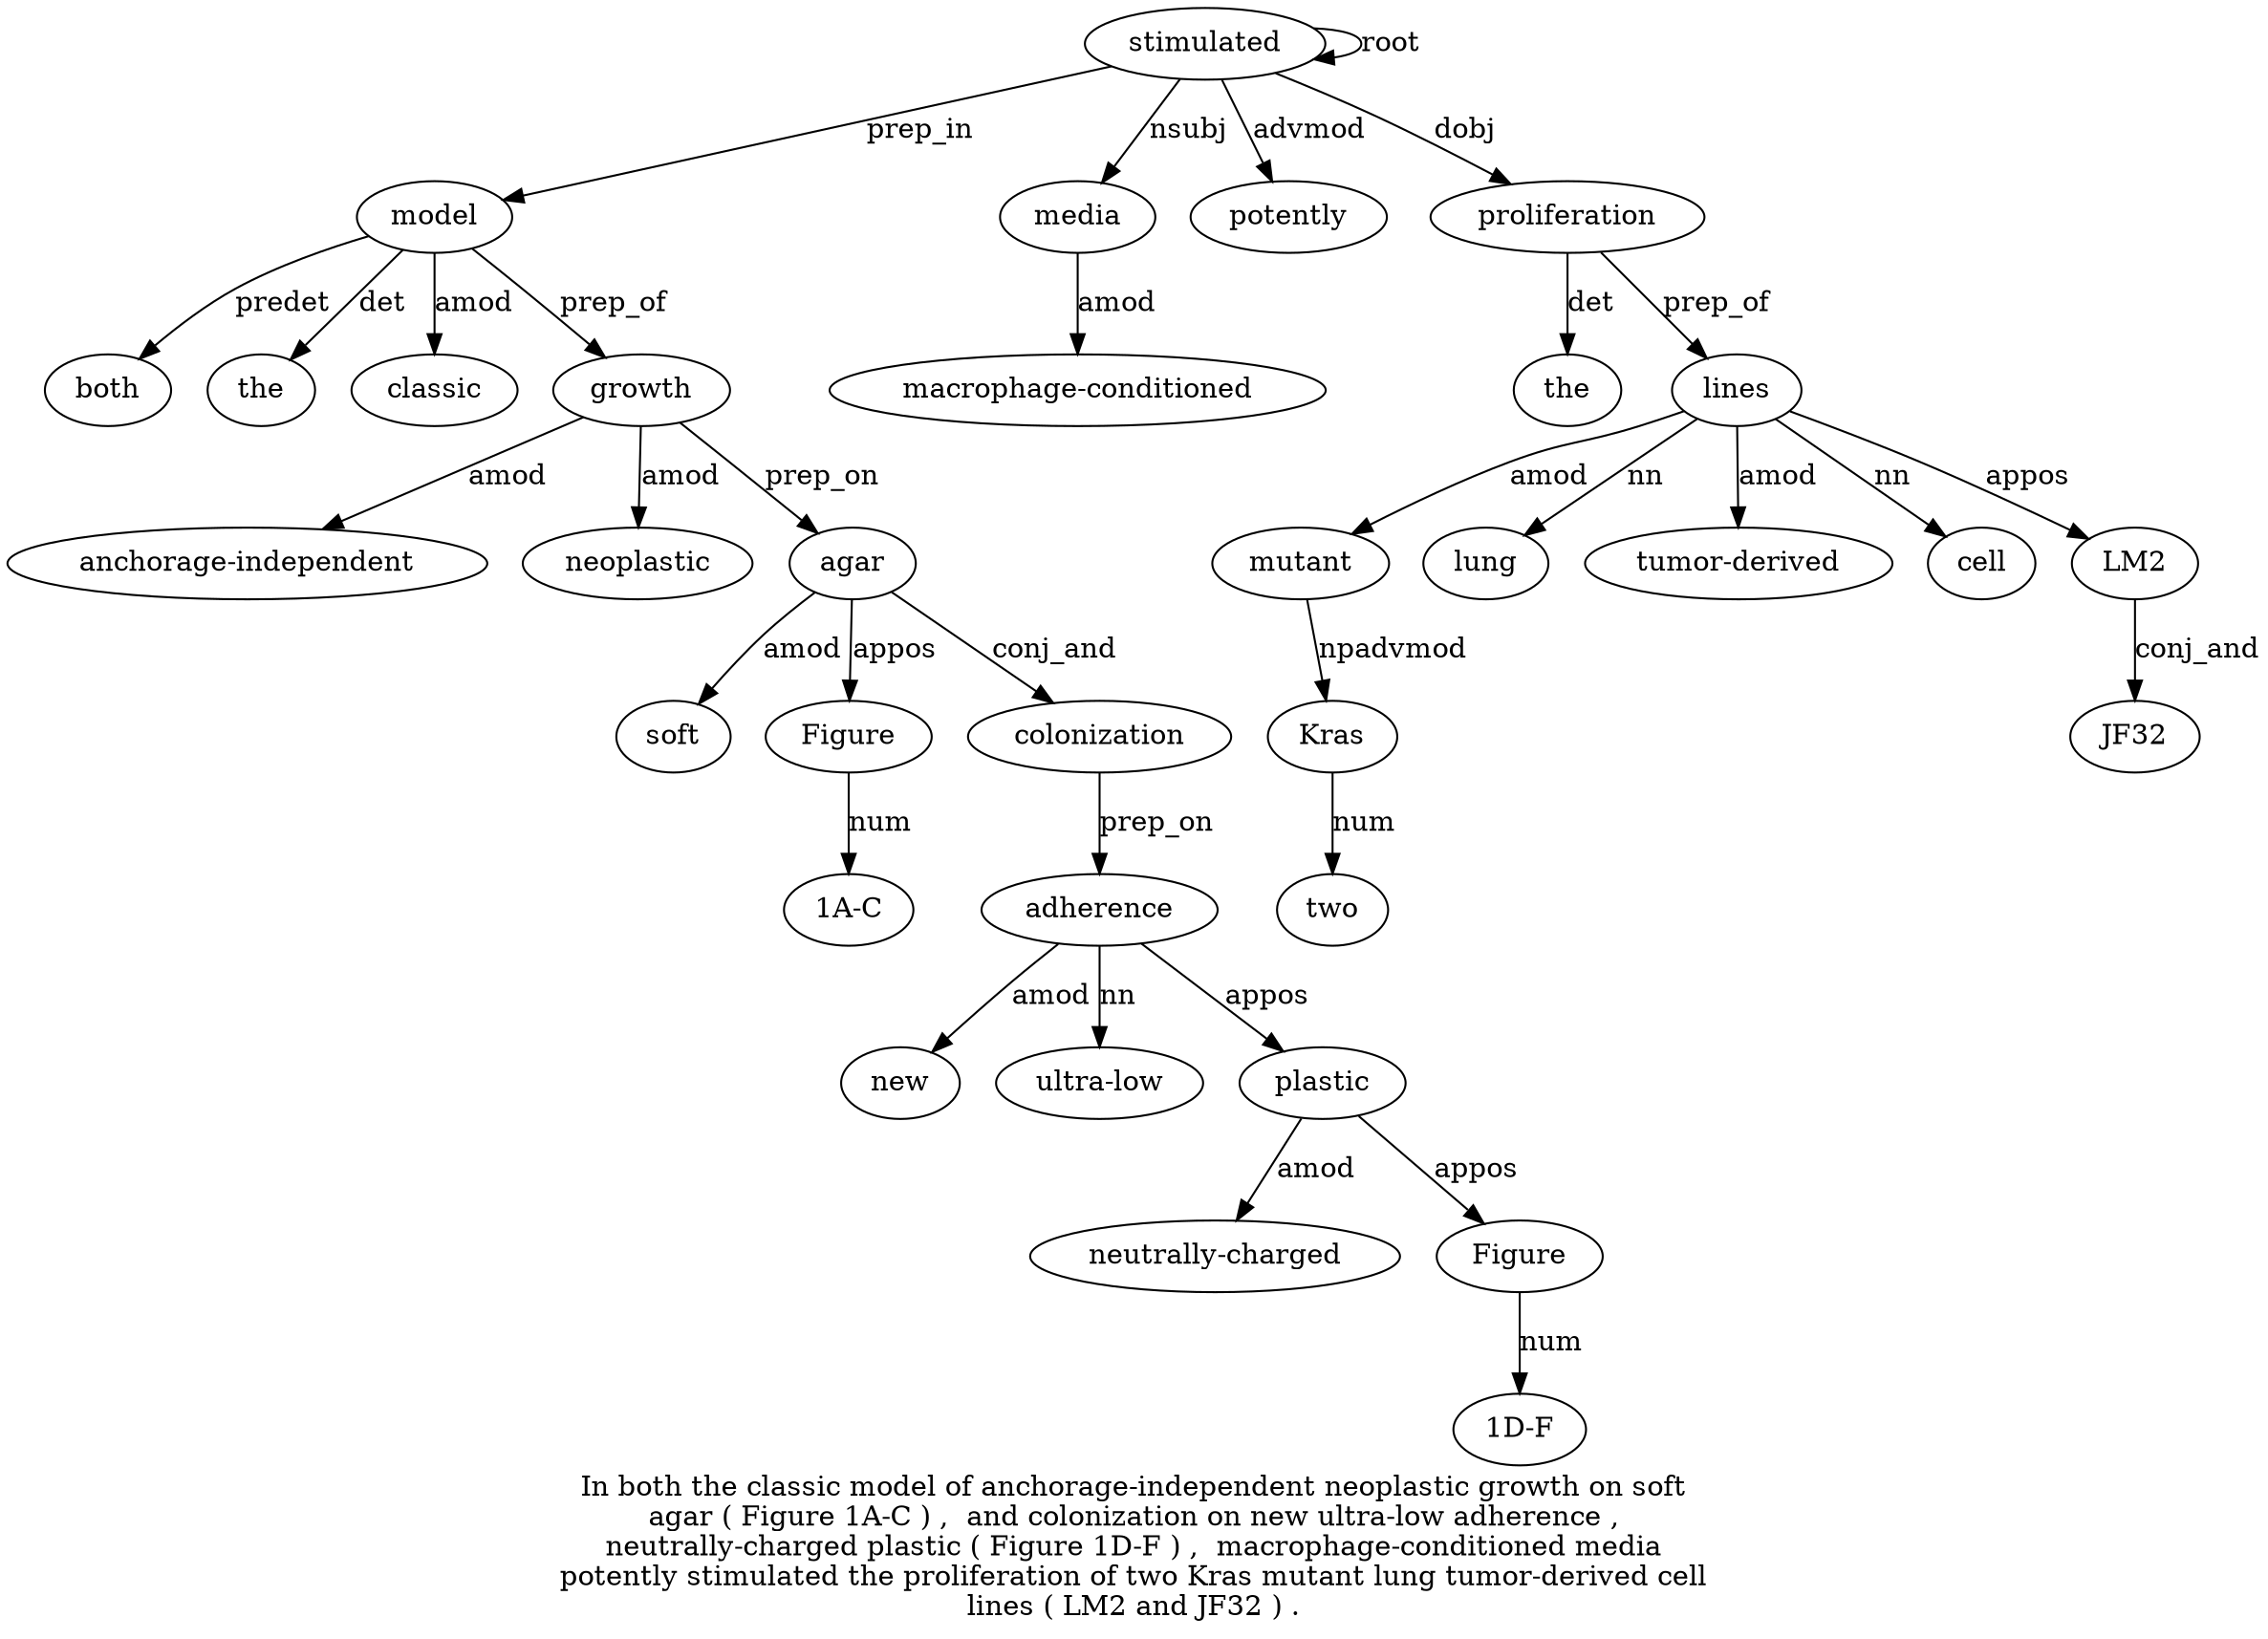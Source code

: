 digraph "In both the classic model of anchorage-independent neoplastic growth on soft agar ( Figure 1A-C ) ,  and colonization on new ultra-low adherence ,  neutrally-charged plastic ( Figure 1D-F ) ,  macrophage-conditioned media potently stimulated the proliferation of two Kras mutant lung tumor-derived cell lines ( LM2 and JF32 ) ." {
label="In both the classic model of anchorage-independent neoplastic growth on soft
agar ( Figure 1A-C ) ,  and colonization on new ultra-low adherence ,
neutrally-charged plastic ( Figure 1D-F ) ,  macrophage-conditioned media
potently stimulated the proliferation of two Kras mutant lung tumor-derived cell
lines ( LM2 and JF32 ) .";
model5 [style=filled, fillcolor=white, label=model];
both2 [style=filled, fillcolor=white, label=both];
model5 -> both2  [label=predet];
the3 [style=filled, fillcolor=white, label=the];
model5 -> the3  [label=det];
classic4 [style=filled, fillcolor=white, label=classic];
model5 -> classic4  [label=amod];
stimulated35 [style=filled, fillcolor=white, label=stimulated];
stimulated35 -> model5  [label=prep_in];
growth9 [style=filled, fillcolor=white, label=growth];
"anchorage-independent7" [style=filled, fillcolor=white, label="anchorage-independent"];
growth9 -> "anchorage-independent7"  [label=amod];
neoplastic8 [style=filled, fillcolor=white, label=neoplastic];
growth9 -> neoplastic8  [label=amod];
model5 -> growth9  [label=prep_of];
agar12 [style=filled, fillcolor=white, label=agar];
soft11 [style=filled, fillcolor=white, label=soft];
agar12 -> soft11  [label=amod];
growth9 -> agar12  [label=prep_on];
Figure14 [style=filled, fillcolor=white, label=Figure];
agar12 -> Figure14  [label=appos];
"1A-C5" [style=filled, fillcolor=white, label="1A-C"];
Figure14 -> "1A-C5"  [label=num];
colonization19 [style=filled, fillcolor=white, label=colonization];
agar12 -> colonization19  [label=conj_and];
adherence23 [style=filled, fillcolor=white, label=adherence];
new21 [style=filled, fillcolor=white, label=new];
adherence23 -> new21  [label=amod];
"ultra-low22" [style=filled, fillcolor=white, label="ultra-low"];
adherence23 -> "ultra-low22"  [label=nn];
colonization19 -> adherence23  [label=prep_on];
plastic26 [style=filled, fillcolor=white, label=plastic];
"neutrally-charged25" [style=filled, fillcolor=white, label="neutrally-charged"];
plastic26 -> "neutrally-charged25"  [label=amod];
adherence23 -> plastic26  [label=appos];
Figure28 [style=filled, fillcolor=white, label=Figure];
plastic26 -> Figure28  [label=appos];
"1D-F29" [style=filled, fillcolor=white, label="1D-F"];
Figure28 -> "1D-F29"  [label=num];
media33 [style=filled, fillcolor=white, label=media];
"macrophage-conditioned32" [style=filled, fillcolor=white, label="macrophage-conditioned"];
media33 -> "macrophage-conditioned32"  [label=amod];
stimulated35 -> media33  [label=nsubj];
potently34 [style=filled, fillcolor=white, label=potently];
stimulated35 -> potently34  [label=advmod];
stimulated35 -> stimulated35  [label=root];
proliferation37 [style=filled, fillcolor=white, label=proliferation];
the36 [style=filled, fillcolor=white, label=the];
proliferation37 -> the36  [label=det];
stimulated35 -> proliferation37  [label=dobj];
Kras40 [style=filled, fillcolor=white, label=Kras];
two39 [style=filled, fillcolor=white, label=two];
Kras40 -> two39  [label=num];
mutant41 [style=filled, fillcolor=white, label=mutant];
mutant41 -> Kras40  [label=npadvmod];
lines45 [style=filled, fillcolor=white, label=lines];
lines45 -> mutant41  [label=amod];
lung42 [style=filled, fillcolor=white, label=lung];
lines45 -> lung42  [label=nn];
"tumor-derived43" [style=filled, fillcolor=white, label="tumor-derived"];
lines45 -> "tumor-derived43"  [label=amod];
cell44 [style=filled, fillcolor=white, label=cell];
lines45 -> cell44  [label=nn];
proliferation37 -> lines45  [label=prep_of];
LM247 [style=filled, fillcolor=white, label=LM2];
lines45 -> LM247  [label=appos];
JF3249 [style=filled, fillcolor=white, label=JF32];
LM247 -> JF3249  [label=conj_and];
}
